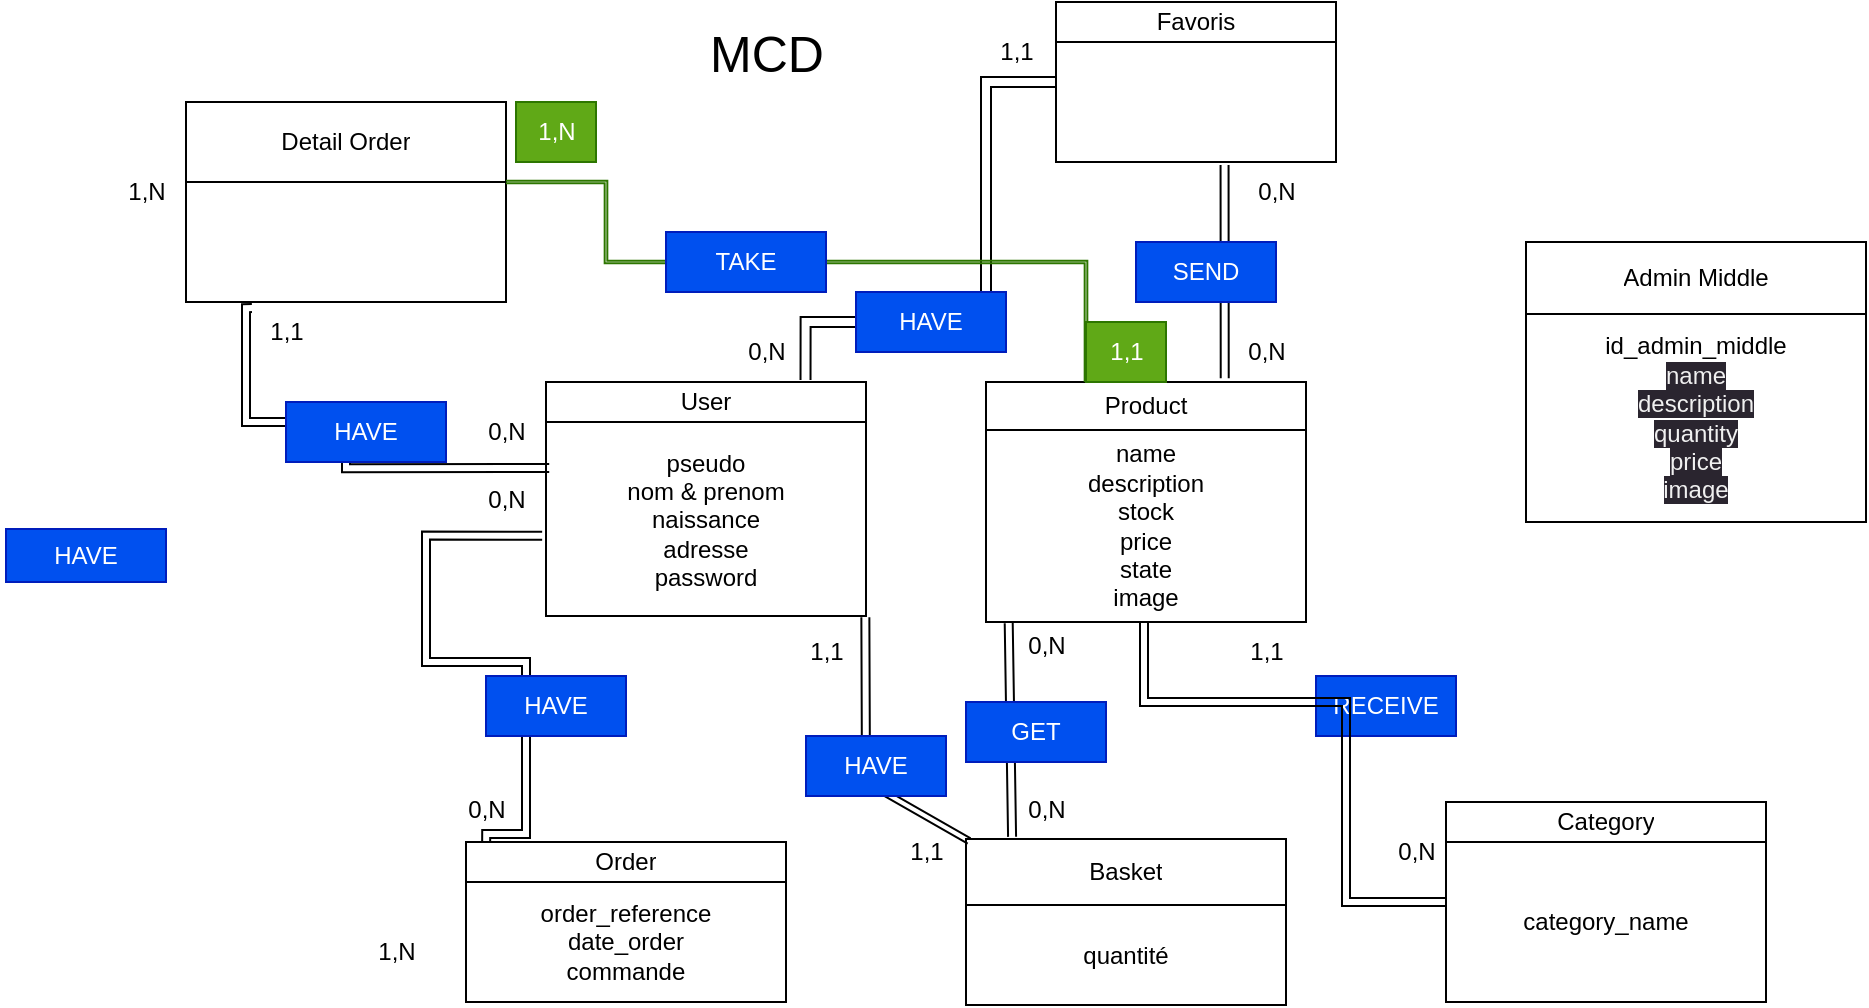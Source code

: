 <mxfile>
    <diagram id="IiDnRSCSUjMpMP_MeWIX" name="Page-1">
        <mxGraphModel dx="2093" dy="866" grid="1" gridSize="10" guides="1" tooltips="1" connect="1" arrows="1" fold="1" page="1" pageScale="1" pageWidth="850" pageHeight="1100" math="0" shadow="0">
            <root>
                <mxCell id="0"/>
                <mxCell id="1" parent="0"/>
                <mxCell id="2" value="" style="shape=table;startSize=0;container=1;collapsible=0;childLayout=tableLayout;" parent="1" vertex="1">
                    <mxGeometry x="100" y="190" width="160" height="117" as="geometry"/>
                </mxCell>
                <mxCell id="3" value="" style="shape=tableRow;horizontal=0;startSize=0;swimlaneHead=0;swimlaneBody=0;top=0;left=0;bottom=0;right=0;collapsible=0;dropTarget=0;fillColor=none;points=[[0,0.5],[1,0.5]];portConstraint=eastwest;" parent="2" vertex="1">
                    <mxGeometry width="160" height="20" as="geometry"/>
                </mxCell>
                <mxCell id="4" value="User" style="shape=partialRectangle;html=1;whiteSpace=wrap;connectable=0;overflow=hidden;fillColor=none;top=0;left=0;bottom=0;right=0;pointerEvents=1;" parent="3" vertex="1">
                    <mxGeometry width="160" height="20" as="geometry">
                        <mxRectangle width="160" height="20" as="alternateBounds"/>
                    </mxGeometry>
                </mxCell>
                <mxCell id="5" value="" style="shape=tableRow;horizontal=0;startSize=0;swimlaneHead=0;swimlaneBody=0;top=0;left=0;bottom=0;right=0;collapsible=0;dropTarget=0;fillColor=none;points=[[0,0.5],[1,0.5]];portConstraint=eastwest;" parent="2" vertex="1">
                    <mxGeometry y="20" width="160" height="97" as="geometry"/>
                </mxCell>
                <mxCell id="6" value="pseudo&lt;br&gt;nom &amp;amp; prenom&lt;br&gt;naissance&lt;br&gt;adresse&lt;br&gt;password" style="shape=partialRectangle;html=1;whiteSpace=wrap;connectable=0;overflow=hidden;fillColor=none;top=0;left=0;bottom=0;right=0;pointerEvents=1;" parent="5" vertex="1">
                    <mxGeometry width="160" height="97" as="geometry">
                        <mxRectangle width="160" height="97" as="alternateBounds"/>
                    </mxGeometry>
                </mxCell>
                <mxCell id="7" value="" style="shape=table;startSize=0;container=1;collapsible=0;childLayout=tableLayout;" parent="1" vertex="1">
                    <mxGeometry x="320" y="190" width="160" height="120" as="geometry"/>
                </mxCell>
                <mxCell id="8" value="" style="shape=tableRow;horizontal=0;startSize=0;swimlaneHead=0;swimlaneBody=0;top=0;left=0;bottom=0;right=0;collapsible=0;dropTarget=0;fillColor=none;points=[[0,0.5],[1,0.5]];portConstraint=eastwest;" parent="7" vertex="1">
                    <mxGeometry width="160" height="24" as="geometry"/>
                </mxCell>
                <mxCell id="9" value="Product" style="shape=partialRectangle;html=1;whiteSpace=wrap;connectable=0;overflow=hidden;fillColor=none;top=0;left=0;bottom=0;right=0;pointerEvents=1;" parent="8" vertex="1">
                    <mxGeometry width="160" height="24" as="geometry">
                        <mxRectangle width="160" height="24" as="alternateBounds"/>
                    </mxGeometry>
                </mxCell>
                <mxCell id="10" value="" style="shape=tableRow;horizontal=0;startSize=0;swimlaneHead=0;swimlaneBody=0;top=0;left=0;bottom=0;right=0;collapsible=0;dropTarget=0;fillColor=none;points=[[0,0.5],[1,0.5]];portConstraint=eastwest;" parent="7" vertex="1">
                    <mxGeometry y="24" width="160" height="96" as="geometry"/>
                </mxCell>
                <mxCell id="11" value="name&lt;br&gt;description&lt;br&gt;stock&lt;br&gt;price&lt;br&gt;state&lt;br&gt;image" style="shape=partialRectangle;html=1;whiteSpace=wrap;connectable=0;overflow=hidden;fillColor=none;top=0;left=0;bottom=0;right=0;pointerEvents=1;" parent="10" vertex="1">
                    <mxGeometry width="160" height="96" as="geometry">
                        <mxRectangle width="160" height="96" as="alternateBounds"/>
                    </mxGeometry>
                </mxCell>
                <mxCell id="12" value="" style="shape=table;startSize=0;container=1;collapsible=0;childLayout=tableLayout;" parent="1" vertex="1">
                    <mxGeometry x="550" y="400" width="160" height="100" as="geometry"/>
                </mxCell>
                <mxCell id="13" value="" style="shape=tableRow;horizontal=0;startSize=0;swimlaneHead=0;swimlaneBody=0;top=0;left=0;bottom=0;right=0;collapsible=0;dropTarget=0;fillColor=none;points=[[0,0.5],[1,0.5]];portConstraint=eastwest;" parent="12" vertex="1">
                    <mxGeometry width="160" height="20" as="geometry"/>
                </mxCell>
                <mxCell id="14" value="Category" style="shape=partialRectangle;html=1;whiteSpace=wrap;connectable=0;overflow=hidden;fillColor=none;top=0;left=0;bottom=0;right=0;pointerEvents=1;" parent="13" vertex="1">
                    <mxGeometry width="160" height="20" as="geometry">
                        <mxRectangle width="160" height="20" as="alternateBounds"/>
                    </mxGeometry>
                </mxCell>
                <mxCell id="15" value="" style="shape=tableRow;horizontal=0;startSize=0;swimlaneHead=0;swimlaneBody=0;top=0;left=0;bottom=0;right=0;collapsible=0;dropTarget=0;fillColor=none;points=[[0,0.5],[1,0.5]];portConstraint=eastwest;" parent="12" vertex="1">
                    <mxGeometry y="20" width="160" height="80" as="geometry"/>
                </mxCell>
                <mxCell id="16" value="category_name" style="shape=partialRectangle;html=1;whiteSpace=wrap;connectable=0;overflow=hidden;fillColor=none;top=0;left=0;bottom=0;right=0;pointerEvents=1;" parent="15" vertex="1">
                    <mxGeometry width="160" height="80" as="geometry">
                        <mxRectangle width="160" height="80" as="alternateBounds"/>
                    </mxGeometry>
                </mxCell>
                <mxCell id="17" value="" style="shape=table;startSize=0;container=1;collapsible=0;childLayout=tableLayout;" parent="1" vertex="1">
                    <mxGeometry x="60" y="420" width="160" height="80" as="geometry"/>
                </mxCell>
                <mxCell id="18" value="" style="shape=tableRow;horizontal=0;startSize=0;swimlaneHead=0;swimlaneBody=0;top=0;left=0;bottom=0;right=0;collapsible=0;dropTarget=0;fillColor=none;points=[[0,0.5],[1,0.5]];portConstraint=eastwest;" parent="17" vertex="1">
                    <mxGeometry width="160" height="20" as="geometry"/>
                </mxCell>
                <mxCell id="19" value="Order" style="shape=partialRectangle;html=1;whiteSpace=wrap;connectable=0;overflow=hidden;fillColor=none;top=0;left=0;bottom=0;right=0;pointerEvents=1;" parent="18" vertex="1">
                    <mxGeometry width="160" height="20" as="geometry">
                        <mxRectangle width="160" height="20" as="alternateBounds"/>
                    </mxGeometry>
                </mxCell>
                <mxCell id="20" value="" style="shape=tableRow;horizontal=0;startSize=0;swimlaneHead=0;swimlaneBody=0;top=0;left=0;bottom=0;right=0;collapsible=0;dropTarget=0;fillColor=none;points=[[0,0.5],[1,0.5]];portConstraint=eastwest;" parent="17" vertex="1">
                    <mxGeometry y="20" width="160" height="60" as="geometry"/>
                </mxCell>
                <mxCell id="21" value="order_reference&lt;br&gt;date_order&lt;br&gt;commande" style="shape=partialRectangle;html=1;whiteSpace=wrap;connectable=0;overflow=hidden;fillColor=none;top=0;left=0;bottom=0;right=0;pointerEvents=1;" parent="20" vertex="1">
                    <mxGeometry width="160" height="60" as="geometry">
                        <mxRectangle width="160" height="60" as="alternateBounds"/>
                    </mxGeometry>
                </mxCell>
                <mxCell id="28" value="" style="shape=table;startSize=0;container=1;collapsible=0;childLayout=tableLayout;" parent="1" vertex="1">
                    <mxGeometry x="355" width="140" height="80" as="geometry"/>
                </mxCell>
                <mxCell id="29" value="" style="shape=tableRow;horizontal=0;startSize=0;swimlaneHead=0;swimlaneBody=0;top=0;left=0;bottom=0;right=0;collapsible=0;dropTarget=0;fillColor=none;points=[[0,0.5],[1,0.5]];portConstraint=eastwest;" parent="28" vertex="1">
                    <mxGeometry width="140" height="20" as="geometry"/>
                </mxCell>
                <mxCell id="30" value="Favoris" style="shape=partialRectangle;html=1;whiteSpace=wrap;connectable=0;overflow=hidden;fillColor=none;top=0;left=0;bottom=0;right=0;pointerEvents=1;" parent="29" vertex="1">
                    <mxGeometry width="140" height="20" as="geometry">
                        <mxRectangle width="140" height="20" as="alternateBounds"/>
                    </mxGeometry>
                </mxCell>
                <mxCell id="31" value="" style="shape=tableRow;horizontal=0;startSize=0;swimlaneHead=0;swimlaneBody=0;top=0;left=0;bottom=0;right=0;collapsible=0;dropTarget=0;fillColor=none;points=[[0,0.5],[1,0.5]];portConstraint=eastwest;" parent="28" vertex="1">
                    <mxGeometry y="20" width="140" height="60" as="geometry"/>
                </mxCell>
                <mxCell id="32" value="" style="shape=partialRectangle;html=1;whiteSpace=wrap;connectable=0;overflow=hidden;fillColor=none;top=0;left=0;bottom=0;right=0;pointerEvents=1;" parent="31" vertex="1">
                    <mxGeometry width="140" height="60" as="geometry">
                        <mxRectangle width="140" height="60" as="alternateBounds"/>
                    </mxGeometry>
                </mxCell>
                <mxCell id="34" value="0,N" style="text;html=1;align=center;verticalAlign=middle;resizable=0;points=[];autosize=1;strokeColor=none;fillColor=none;" parent="1" vertex="1">
                    <mxGeometry x="50" y="388.5" width="40" height="30" as="geometry"/>
                </mxCell>
                <mxCell id="35" value="0,N" style="text;html=1;align=center;verticalAlign=middle;resizable=0;points=[];autosize=1;strokeColor=none;fillColor=none;" parent="1" vertex="1">
                    <mxGeometry x="60" y="233.5" width="40" height="30" as="geometry"/>
                </mxCell>
                <mxCell id="37" value="0,N" style="text;html=1;align=center;verticalAlign=middle;resizable=0;points=[];autosize=1;strokeColor=none;fillColor=none;" parent="1" vertex="1">
                    <mxGeometry x="440" y="160" width="40" height="30" as="geometry"/>
                </mxCell>
                <mxCell id="38" value="0,N" style="text;html=1;align=center;verticalAlign=middle;resizable=0;points=[];autosize=1;strokeColor=none;fillColor=none;" parent="1" vertex="1">
                    <mxGeometry x="445" y="80" width="40" height="30" as="geometry"/>
                </mxCell>
                <mxCell id="39" value="" style="orthogonalLoop=1;jettySize=auto;html=1;shape=link;exitX=0.602;exitY=1.025;exitDx=0;exitDy=0;exitPerimeter=0;entryX=0.746;entryY=-0.076;entryDx=0;entryDy=0;entryPerimeter=0;" parent="1" source="31" target="8" edge="1">
                    <mxGeometry width="100" relative="1" as="geometry">
                        <mxPoint x="610" y="262" as="sourcePoint"/>
                        <mxPoint x="440" y="150" as="targetPoint"/>
                    </mxGeometry>
                </mxCell>
                <mxCell id="41" value="0,N" style="text;html=1;align=center;verticalAlign=middle;resizable=0;points=[];autosize=1;strokeColor=none;fillColor=none;" parent="1" vertex="1">
                    <mxGeometry x="515" y="410" width="40" height="30" as="geometry"/>
                </mxCell>
                <mxCell id="49" value="" style="shape=table;startSize=0;container=1;collapsible=0;childLayout=tableLayout;" parent="1" vertex="1">
                    <mxGeometry x="310" y="418.5" width="160" height="83" as="geometry"/>
                </mxCell>
                <mxCell id="50" value="" style="shape=tableRow;horizontal=0;startSize=0;swimlaneHead=0;swimlaneBody=0;top=0;left=0;bottom=0;right=0;collapsible=0;dropTarget=0;fillColor=none;points=[[0,0.5],[1,0.5]];portConstraint=eastwest;" parent="49" vertex="1">
                    <mxGeometry width="160" height="33" as="geometry"/>
                </mxCell>
                <mxCell id="51" value="Basket" style="shape=partialRectangle;html=1;whiteSpace=wrap;connectable=0;overflow=hidden;fillColor=none;top=0;left=0;bottom=0;right=0;pointerEvents=1;" parent="50" vertex="1">
                    <mxGeometry width="160" height="33" as="geometry">
                        <mxRectangle width="160" height="33" as="alternateBounds"/>
                    </mxGeometry>
                </mxCell>
                <mxCell id="52" value="" style="shape=tableRow;horizontal=0;startSize=0;swimlaneHead=0;swimlaneBody=0;top=0;left=0;bottom=0;right=0;collapsible=0;dropTarget=0;fillColor=none;points=[[0,0.5],[1,0.5]];portConstraint=eastwest;" parent="49" vertex="1">
                    <mxGeometry y="33" width="160" height="50" as="geometry"/>
                </mxCell>
                <mxCell id="53" value="quantité" style="shape=partialRectangle;html=1;whiteSpace=wrap;connectable=0;overflow=hidden;fillColor=none;top=0;left=0;bottom=0;right=0;pointerEvents=1;" parent="52" vertex="1">
                    <mxGeometry width="160" height="50" as="geometry">
                        <mxRectangle width="160" height="50" as="alternateBounds"/>
                    </mxGeometry>
                </mxCell>
                <mxCell id="54" value="" style="edgeStyle=none;orthogonalLoop=1;jettySize=auto;html=1;shape=link;entryX=0.144;entryY=-0.033;entryDx=0;entryDy=0;entryPerimeter=0;exitX=0.071;exitY=1.006;exitDx=0;exitDy=0;exitPerimeter=0;" parent="1" source="10" target="50" edge="1">
                    <mxGeometry width="100" relative="1" as="geometry">
                        <mxPoint x="330" y="340" as="sourcePoint"/>
                        <mxPoint x="430" y="340" as="targetPoint"/>
                        <Array as="points"/>
                    </mxGeometry>
                </mxCell>
                <mxCell id="55" value="0,N" style="text;html=1;align=center;verticalAlign=middle;resizable=0;points=[];autosize=1;strokeColor=none;fillColor=none;" parent="1" vertex="1">
                    <mxGeometry x="330" y="388.5" width="40" height="30" as="geometry"/>
                </mxCell>
                <mxCell id="56" value="0,N" style="text;html=1;align=center;verticalAlign=middle;resizable=0;points=[];autosize=1;strokeColor=none;fillColor=none;" parent="1" vertex="1">
                    <mxGeometry x="330" y="307" width="40" height="30" as="geometry"/>
                </mxCell>
                <mxCell id="60" value="" style="edgeStyle=none;orthogonalLoop=1;jettySize=auto;html=1;shape=link;entryX=0.01;entryY=0.03;entryDx=0;entryDy=0;entryPerimeter=0;startArrow=none;width=3;" parent="1" target="50" edge="1">
                    <mxGeometry width="100" relative="1" as="geometry">
                        <mxPoint x="260" y="390" as="sourcePoint"/>
                        <mxPoint x="340" y="380" as="targetPoint"/>
                        <Array as="points"/>
                    </mxGeometry>
                </mxCell>
                <mxCell id="61" value="1,1" style="text;html=1;align=center;verticalAlign=middle;resizable=0;points=[];autosize=1;strokeColor=none;fillColor=none;" parent="1" vertex="1">
                    <mxGeometry x="220" y="310" width="40" height="30" as="geometry"/>
                </mxCell>
                <mxCell id="62" value="1,1" style="text;html=1;align=center;verticalAlign=middle;resizable=0;points=[];autosize=1;strokeColor=none;fillColor=none;" parent="1" vertex="1">
                    <mxGeometry x="270" y="410" width="40" height="30" as="geometry"/>
                </mxCell>
                <mxCell id="63" value="" style="edgeStyle=segmentEdgeStyle;endArrow=classic;html=1;curved=0;rounded=0;endSize=8;startSize=8;sourcePerimeterSpacing=0;targetPerimeterSpacing=0;shape=link;entryX=0.063;entryY=0;entryDx=0;entryDy=0;entryPerimeter=0;exitX=-0.012;exitY=0.586;exitDx=0;exitDy=0;exitPerimeter=0;" parent="1" source="5" target="18" edge="1">
                    <mxGeometry width="100" relative="1" as="geometry">
                        <mxPoint x="40" y="290" as="sourcePoint"/>
                        <mxPoint x="140" y="330" as="targetPoint"/>
                        <Array as="points">
                            <mxPoint x="40" y="267"/>
                            <mxPoint x="40" y="330"/>
                            <mxPoint x="90" y="330"/>
                            <mxPoint x="90" y="416"/>
                            <mxPoint x="70" y="416"/>
                        </Array>
                    </mxGeometry>
                </mxCell>
                <mxCell id="66" value="" style="edgeStyle=none;orthogonalLoop=1;jettySize=auto;html=1;shape=link;exitX=0.998;exitY=1.006;exitDx=0;exitDy=0;exitPerimeter=0;endArrow=none;" parent="1" source="5" edge="1">
                    <mxGeometry width="100" relative="1" as="geometry">
                        <mxPoint x="259.68" y="307.582" as="sourcePoint"/>
                        <mxPoint x="260" y="390" as="targetPoint"/>
                        <Array as="points"/>
                    </mxGeometry>
                </mxCell>
                <mxCell id="73" value="HAVE" style="whiteSpace=wrap;html=1;shadow=0;fillColor=#0050ef;fontColor=#ffffff;strokeColor=#001DBC;" parent="1" vertex="1">
                    <mxGeometry x="230" y="367" width="70" height="30" as="geometry"/>
                </mxCell>
                <mxCell id="74" value="GET" style="whiteSpace=wrap;html=1;shadow=0;fillColor=#0050ef;fontColor=#ffffff;strokeColor=#001DBC;" parent="1" vertex="1">
                    <mxGeometry x="310" y="350" width="70" height="30" as="geometry"/>
                </mxCell>
                <mxCell id="76" value="SEND" style="whiteSpace=wrap;html=1;shadow=0;fillColor=#0050ef;fontColor=#ffffff;strokeColor=#001DBC;" parent="1" vertex="1">
                    <mxGeometry x="395" y="120" width="70" height="30" as="geometry"/>
                </mxCell>
                <mxCell id="77" value="HAVE" style="whiteSpace=wrap;html=1;shadow=0;fillColor=#0050ef;fontColor=#ffffff;strokeColor=#001DBC;" parent="1" vertex="1">
                    <mxGeometry x="70" y="337" width="70" height="30" as="geometry"/>
                </mxCell>
                <mxCell id="78" value="" style="edgeStyle=segmentEdgeStyle;endArrow=classic;html=1;curved=0;rounded=0;endSize=8;startSize=8;sourcePerimeterSpacing=0;targetPerimeterSpacing=0;shape=link;exitX=0.811;exitY=-0.049;exitDx=0;exitDy=0;exitPerimeter=0;width=5;entryX=0;entryY=0.5;entryDx=0;entryDy=0;" parent="1" source="3" target="28" edge="1">
                    <mxGeometry width="100" relative="1" as="geometry">
                        <mxPoint x="230" y="180" as="sourcePoint"/>
                        <mxPoint x="320" y="40" as="targetPoint"/>
                        <Array as="points">
                            <mxPoint x="230" y="160"/>
                            <mxPoint x="280" y="160"/>
                            <mxPoint x="280" y="170"/>
                            <mxPoint x="320" y="170"/>
                            <mxPoint x="320" y="40"/>
                        </Array>
                    </mxGeometry>
                </mxCell>
                <mxCell id="79" value="1,1" style="text;html=1;align=center;verticalAlign=middle;resizable=0;points=[];autosize=1;strokeColor=none;fillColor=none;" parent="1" vertex="1">
                    <mxGeometry x="315" y="10" width="40" height="30" as="geometry"/>
                </mxCell>
                <mxCell id="80" value="0,N" style="text;html=1;align=center;verticalAlign=middle;resizable=0;points=[];autosize=1;strokeColor=none;fillColor=none;" parent="1" vertex="1">
                    <mxGeometry x="190" y="160" width="40" height="30" as="geometry"/>
                </mxCell>
                <mxCell id="81" value="HAVE" style="whiteSpace=wrap;html=1;shadow=0;fillColor=#0050ef;fontColor=#ffffff;strokeColor=#001DBC;" parent="1" vertex="1">
                    <mxGeometry x="255" y="145" width="75" height="30" as="geometry"/>
                </mxCell>
                <mxCell id="82" value="&lt;font style=&quot;font-size: 25px;&quot;&gt;MCD&lt;/font&gt;" style="text;html=1;align=center;verticalAlign=middle;resizable=0;points=[];autosize=1;strokeColor=none;fillColor=none;" parent="1" vertex="1">
                    <mxGeometry x="170" y="5" width="80" height="40" as="geometry"/>
                </mxCell>
                <mxCell id="83" value="" style="shape=table;startSize=0;container=1;collapsible=0;childLayout=tableLayout;" parent="1" vertex="1">
                    <mxGeometry x="590" y="120" width="170" height="140" as="geometry"/>
                </mxCell>
                <mxCell id="84" value="" style="shape=tableRow;horizontal=0;startSize=0;swimlaneHead=0;swimlaneBody=0;top=0;left=0;bottom=0;right=0;collapsible=0;dropTarget=0;fillColor=none;points=[[0,0.5],[1,0.5]];portConstraint=eastwest;" parent="83" vertex="1">
                    <mxGeometry width="170" height="36" as="geometry"/>
                </mxCell>
                <mxCell id="85" value="Admin Middle" style="shape=partialRectangle;html=1;whiteSpace=wrap;connectable=0;overflow=hidden;fillColor=none;top=0;left=0;bottom=0;right=0;pointerEvents=1;" parent="84" vertex="1">
                    <mxGeometry width="170" height="36" as="geometry">
                        <mxRectangle width="170" height="36" as="alternateBounds"/>
                    </mxGeometry>
                </mxCell>
                <mxCell id="86" value="" style="shape=tableRow;horizontal=0;startSize=0;swimlaneHead=0;swimlaneBody=0;top=0;left=0;bottom=0;right=0;collapsible=0;dropTarget=0;fillColor=none;points=[[0,0.5],[1,0.5]];portConstraint=eastwest;" parent="83" vertex="1">
                    <mxGeometry y="36" width="170" height="104" as="geometry"/>
                </mxCell>
                <mxCell id="87" value="id_admin_middle&lt;br&gt;&lt;span style=&quot;color: rgb(240, 240, 240); font-family: Helvetica; font-size: 12px; font-style: normal; font-variant-ligatures: normal; font-variant-caps: normal; font-weight: 400; letter-spacing: normal; orphans: 2; text-align: center; text-indent: 0px; text-transform: none; widows: 2; word-spacing: 0px; -webkit-text-stroke-width: 0px; background-color: rgb(42, 37, 47); text-decoration-thickness: initial; text-decoration-style: initial; text-decoration-color: initial; float: none; display: inline !important;&quot;&gt;name&lt;/span&gt;&lt;br style=&quot;border-color: rgb(0, 0, 0); color: rgb(240, 240, 240); font-family: Helvetica; font-size: 12px; font-style: normal; font-variant-ligatures: normal; font-variant-caps: normal; font-weight: 400; letter-spacing: normal; orphans: 2; text-align: center; text-indent: 0px; text-transform: none; widows: 2; word-spacing: 0px; -webkit-text-stroke-width: 0px; background-color: rgb(42, 37, 47); text-decoration-thickness: initial; text-decoration-style: initial; text-decoration-color: initial;&quot;&gt;&lt;span style=&quot;color: rgb(240, 240, 240); font-family: Helvetica; font-size: 12px; font-style: normal; font-variant-ligatures: normal; font-variant-caps: normal; font-weight: 400; letter-spacing: normal; orphans: 2; text-align: center; text-indent: 0px; text-transform: none; widows: 2; word-spacing: 0px; -webkit-text-stroke-width: 0px; background-color: rgb(42, 37, 47); text-decoration-thickness: initial; text-decoration-style: initial; text-decoration-color: initial; float: none; display: inline !important;&quot;&gt;description&lt;/span&gt;&lt;br style=&quot;border-color: rgb(0, 0, 0); color: rgb(240, 240, 240); font-family: Helvetica; font-size: 12px; font-style: normal; font-variant-ligatures: normal; font-variant-caps: normal; font-weight: 400; letter-spacing: normal; orphans: 2; text-align: center; text-indent: 0px; text-transform: none; widows: 2; word-spacing: 0px; -webkit-text-stroke-width: 0px; background-color: rgb(42, 37, 47); text-decoration-thickness: initial; text-decoration-style: initial; text-decoration-color: initial;&quot;&gt;&lt;span style=&quot;color: rgb(240, 240, 240); font-family: Helvetica; font-size: 12px; font-style: normal; font-variant-ligatures: normal; font-variant-caps: normal; font-weight: 400; letter-spacing: normal; orphans: 2; text-align: center; text-indent: 0px; text-transform: none; widows: 2; word-spacing: 0px; -webkit-text-stroke-width: 0px; background-color: rgb(42, 37, 47); text-decoration-thickness: initial; text-decoration-style: initial; text-decoration-color: initial; float: none; display: inline !important;&quot;&gt;quantity&lt;/span&gt;&lt;br style=&quot;border-color: rgb(0, 0, 0); color: rgb(240, 240, 240); font-family: Helvetica; font-size: 12px; font-style: normal; font-variant-ligatures: normal; font-variant-caps: normal; font-weight: 400; letter-spacing: normal; orphans: 2; text-align: center; text-indent: 0px; text-transform: none; widows: 2; word-spacing: 0px; -webkit-text-stroke-width: 0px; background-color: rgb(42, 37, 47); text-decoration-thickness: initial; text-decoration-style: initial; text-decoration-color: initial;&quot;&gt;&lt;span style=&quot;color: rgb(240, 240, 240); font-family: Helvetica; font-size: 12px; font-style: normal; font-variant-ligatures: normal; font-variant-caps: normal; font-weight: 400; letter-spacing: normal; orphans: 2; text-align: center; text-indent: 0px; text-transform: none; widows: 2; word-spacing: 0px; -webkit-text-stroke-width: 0px; background-color: rgb(42, 37, 47); text-decoration-thickness: initial; text-decoration-style: initial; text-decoration-color: initial; float: none; display: inline !important;&quot;&gt;price&lt;/span&gt;&lt;br style=&quot;border-color: rgb(0, 0, 0); color: rgb(240, 240, 240); font-family: Helvetica; font-size: 12px; font-style: normal; font-variant-ligatures: normal; font-variant-caps: normal; font-weight: 400; letter-spacing: normal; orphans: 2; text-align: center; text-indent: 0px; text-transform: none; widows: 2; word-spacing: 0px; -webkit-text-stroke-width: 0px; background-color: rgb(42, 37, 47); text-decoration-thickness: initial; text-decoration-style: initial; text-decoration-color: initial;&quot;&gt;&lt;span style=&quot;color: rgb(240, 240, 240); font-family: Helvetica; font-size: 12px; font-style: normal; font-variant-ligatures: normal; font-variant-caps: normal; font-weight: 400; letter-spacing: normal; orphans: 2; text-align: center; text-indent: 0px; text-transform: none; widows: 2; word-spacing: 0px; -webkit-text-stroke-width: 0px; background-color: rgb(42, 37, 47); text-decoration-thickness: initial; text-decoration-style: initial; text-decoration-color: initial; float: none; display: inline !important;&quot;&gt;image&lt;br&gt;&lt;/span&gt;" style="shape=partialRectangle;html=1;whiteSpace=wrap;connectable=0;overflow=hidden;fillColor=none;top=0;left=0;bottom=0;right=0;pointerEvents=1;" parent="86" vertex="1">
                    <mxGeometry width="170" height="104" as="geometry">
                        <mxRectangle width="170" height="104" as="alternateBounds"/>
                    </mxGeometry>
                </mxCell>
                <mxCell id="40" value="1,1" style="text;html=1;align=center;verticalAlign=middle;resizable=0;points=[];autosize=1;strokeColor=none;fillColor=none;" parent="1" vertex="1">
                    <mxGeometry x="440" y="310" width="40" height="30" as="geometry"/>
                </mxCell>
                <mxCell id="70" value="RECEIVE" style="whiteSpace=wrap;html=1;shadow=0;fillColor=#0050ef;fontColor=#ffffff;strokeColor=#001DBC;" parent="1" vertex="1">
                    <mxGeometry x="485" y="337" width="70" height="30" as="geometry"/>
                </mxCell>
                <mxCell id="100" value="" style="shape=table;startSize=0;container=1;collapsible=0;childLayout=tableLayout;" parent="1" vertex="1">
                    <mxGeometry x="-80" y="50" width="160" height="100" as="geometry"/>
                </mxCell>
                <mxCell id="101" value="" style="shape=tableRow;horizontal=0;startSize=0;swimlaneHead=0;swimlaneBody=0;top=0;left=0;bottom=0;right=0;collapsible=0;dropTarget=0;fillColor=none;points=[[0,0.5],[1,0.5]];portConstraint=eastwest;" parent="100" vertex="1">
                    <mxGeometry width="160" height="40" as="geometry"/>
                </mxCell>
                <mxCell id="102" value="Detail Order" style="shape=partialRectangle;html=1;whiteSpace=wrap;connectable=0;overflow=hidden;fillColor=none;top=0;left=0;bottom=0;right=0;pointerEvents=1;" parent="101" vertex="1">
                    <mxGeometry width="160" height="40" as="geometry">
                        <mxRectangle width="160" height="40" as="alternateBounds"/>
                    </mxGeometry>
                </mxCell>
                <mxCell id="103" value="" style="shape=tableRow;horizontal=0;startSize=0;swimlaneHead=0;swimlaneBody=0;top=0;left=0;bottom=0;right=0;collapsible=0;dropTarget=0;fillColor=none;points=[[0,0.5],[1,0.5]];portConstraint=eastwest;" parent="100" vertex="1">
                    <mxGeometry y="40" width="160" height="60" as="geometry"/>
                </mxCell>
                <mxCell id="104" value="" style="shape=partialRectangle;html=1;whiteSpace=wrap;connectable=0;overflow=hidden;fillColor=none;top=0;left=0;bottom=0;right=0;pointerEvents=1;" parent="103" vertex="1">
                    <mxGeometry width="160" height="60" as="geometry">
                        <mxRectangle width="160" height="60" as="alternateBounds"/>
                    </mxGeometry>
                </mxCell>
                <mxCell id="106" value="" style="edgeStyle=segmentEdgeStyle;endArrow=classic;html=1;curved=0;rounded=0;endSize=8;startSize=8;sourcePerimeterSpacing=0;targetPerimeterSpacing=0;shape=link;entryX=0;entryY=0.375;entryDx=0;entryDy=0;entryPerimeter=0;" parent="1" source="10" target="15" edge="1">
                    <mxGeometry width="100" relative="1" as="geometry">
                        <mxPoint x="400" y="350" as="sourcePoint"/>
                        <mxPoint x="500" y="390" as="targetPoint"/>
                        <Array as="points">
                            <mxPoint x="399" y="350"/>
                            <mxPoint x="500" y="350"/>
                            <mxPoint x="500" y="450"/>
                        </Array>
                    </mxGeometry>
                </mxCell>
                <mxCell id="109" value="" style="edgeStyle=segmentEdgeStyle;endArrow=classic;html=1;curved=0;rounded=0;endSize=8;startSize=8;sourcePerimeterSpacing=0;targetPerimeterSpacing=0;shape=link;width=-1.333;fillColor=#60a917;strokeColor=#2D7600;" parent="1" edge="1">
                    <mxGeometry width="100" relative="1" as="geometry">
                        <mxPoint x="80" y="90" as="sourcePoint"/>
                        <mxPoint x="370" y="190" as="targetPoint"/>
                        <Array as="points">
                            <mxPoint x="130" y="90"/>
                            <mxPoint x="130" y="130"/>
                            <mxPoint x="370" y="130"/>
                        </Array>
                    </mxGeometry>
                </mxCell>
                <mxCell id="110" value="" style="edgeStyle=segmentEdgeStyle;endArrow=classic;html=1;curved=0;rounded=0;endSize=8;startSize=8;sourcePerimeterSpacing=0;targetPerimeterSpacing=0;shape=link;entryX=1.04;entryY=-0.015;entryDx=0;entryDy=0;entryPerimeter=0;exitX=0.206;exitY=1.051;exitDx=0;exitDy=0;exitPerimeter=0;" parent="1" source="103" target="35" edge="1">
                    <mxGeometry width="100" relative="1" as="geometry">
                        <mxPoint x="-50" y="170" as="sourcePoint"/>
                        <mxPoint x="50" y="210" as="targetPoint"/>
                        <Array as="points">
                            <mxPoint x="-50" y="153"/>
                            <mxPoint x="-50" y="210"/>
                            <mxPoint y="210"/>
                            <mxPoint y="233"/>
                        </Array>
                    </mxGeometry>
                </mxCell>
                <mxCell id="111" value="" style="edgeStyle=segmentEdgeStyle;endArrow=classic;html=1;curved=0;rounded=0;endSize=8;startSize=8;sourcePerimeterSpacing=0;targetPerimeterSpacing=0;shape=link;entryX=-0.017;entryY=0.3;entryDx=0;entryDy=0;entryPerimeter=0;exitX=-0.006;exitY=0.361;exitDx=0;exitDy=0;exitPerimeter=0;strokeColor=#FFFFFF;" parent="1" source="103" target="20" edge="1">
                    <mxGeometry width="100" relative="1" as="geometry">
                        <mxPoint x="-170" y="210" as="sourcePoint"/>
                        <mxPoint x="-70" y="250" as="targetPoint"/>
                        <Array as="points">
                            <mxPoint x="-170" y="112"/>
                            <mxPoint x="-170" y="250"/>
                            <mxPoint x="-120" y="250"/>
                            <mxPoint x="-120" y="458"/>
                        </Array>
                    </mxGeometry>
                </mxCell>
                <mxCell id="113" value="1,1" style="text;html=1;align=center;verticalAlign=middle;resizable=0;points=[];autosize=1;strokeColor=#2D7600;fillColor=#60a917;fontColor=#ffffff;" parent="1" vertex="1">
                    <mxGeometry x="370" y="160" width="40" height="30" as="geometry"/>
                </mxCell>
                <mxCell id="114" value="1,N" style="text;html=1;align=center;verticalAlign=middle;resizable=0;points=[];autosize=1;strokeColor=#2D7600;fillColor=#60a917;fontColor=#ffffff;" parent="1" vertex="1">
                    <mxGeometry x="85" y="50" width="40" height="30" as="geometry"/>
                </mxCell>
                <mxCell id="115" value="1,1" style="text;html=1;align=center;verticalAlign=middle;resizable=0;points=[];autosize=1;strokeColor=none;fillColor=none;" parent="1" vertex="1">
                    <mxGeometry x="-50" y="150" width="40" height="30" as="geometry"/>
                </mxCell>
                <mxCell id="116" value="0,N" style="text;html=1;align=center;verticalAlign=middle;resizable=0;points=[];autosize=1;strokeColor=none;fillColor=none;" parent="1" vertex="1">
                    <mxGeometry x="60" y="200" width="40" height="30" as="geometry"/>
                </mxCell>
                <mxCell id="117" value="1,N" style="text;html=1;align=center;verticalAlign=middle;resizable=0;points=[];autosize=1;strokeColor=none;fillColor=none;" parent="1" vertex="1">
                    <mxGeometry x="5" y="460" width="40" height="30" as="geometry"/>
                </mxCell>
                <mxCell id="118" value="1,N" style="text;html=1;align=center;verticalAlign=middle;resizable=0;points=[];autosize=1;strokeColor=none;fillColor=none;" parent="1" vertex="1">
                    <mxGeometry x="-120" y="80" width="40" height="30" as="geometry"/>
                </mxCell>
                <mxCell id="120" value="TAKE" style="whiteSpace=wrap;html=1;fillColor=#0050ef;fontColor=#ffffff;strokeColor=#001DBC;" parent="1" vertex="1">
                    <mxGeometry x="160" y="115" width="80" height="30" as="geometry"/>
                </mxCell>
                <mxCell id="122" value="HAVE" style="whiteSpace=wrap;html=1;fillColor=#0050ef;fontColor=#ffffff;strokeColor=#001DBC;" parent="1" vertex="1">
                    <mxGeometry x="-30" y="200" width="80" height="30" as="geometry"/>
                </mxCell>
                <mxCell id="123" value="HAVE" style="whiteSpace=wrap;html=1;fillColor=#0050ef;fontColor=#ffffff;strokeColor=#001DBC;" parent="1" vertex="1">
                    <mxGeometry x="-170" y="263.5" width="80" height="26.5" as="geometry"/>
                </mxCell>
            </root>
        </mxGraphModel>
    </diagram>
</mxfile>